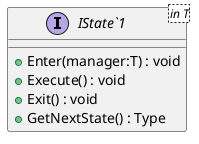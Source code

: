 @startuml
interface "IState`1"<in T> {
    + Enter(manager:T) : void
    + Execute() : void
    + Exit() : void
    + GetNextState() : Type
}
@enduml
